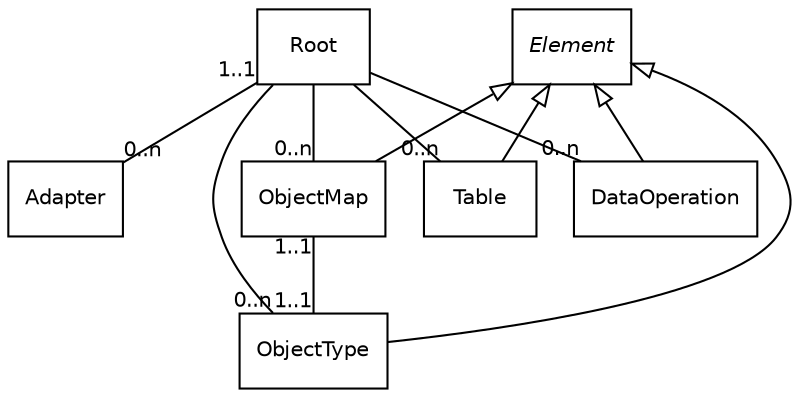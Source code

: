 #!/usr/local/bin/dot
#
# Class diagram 
# Generated by $Id$
#

digraph G {
	edge [fontname="Helvetica",fontsize=10,labelfontname="Helvetica",labelfontsize=10];
	node [fontname="Helvetica",fontsize=10,shape=record];
	// Root
	c0 [label="Root", fontname="Helvetica", fontcolor="black", fontsize=10.0];
	// Adapter
	c1 [label="Adapter", fontname="Helvetica", fontcolor="black", fontsize=10.0];
	// Element
	c2 [label="Element", fontname="Helvetica-Oblique", fontcolor="black", fontsize=10.0];
	// ObjectType
	c3 [label="ObjectType", fontname="Helvetica", fontcolor="black", fontsize=10.0];
	// ObjectMap
	c4 [label="ObjectMap", fontname="Helvetica", fontcolor="black", fontsize=10.0];
	// Table
	c5 [label="Table", fontname="Helvetica", fontcolor="black", fontsize=10.0];
	// DataOperation
	c6 [label="DataOperation", fontname="Helvetica", fontcolor="black", fontsize=10.0];
	// Root assoc Adapter
	c0 -> c1 [taillabel="1..1", label="", headlabel="0..n", fontname="Helvetica", fontcolor="black", fontsize=10.0, color="black", arrowhead=none];
	// Root assoc ObjectType
	c0 -> c3 [taillabel="", label="", headlabel="0..n", fontname="Helvetica", fontcolor="black", fontsize=10.0, color="black", arrowhead=none];
	// Root assoc ObjectMap
	c0 -> c4 [taillabel="", label="", headlabel="0..n", fontname="Helvetica", fontcolor="black", fontsize=10.0, color="black", arrowhead=none];
	// Root assoc Table
	c0 -> c5 [taillabel="", label="", headlabel="0..n", fontname="Helvetica", fontcolor="black", fontsize=10.0, color="black", arrowhead=none];
	// Root assoc DataOperation
	c0 -> c6 [taillabel="", label="", headlabel="0..n", fontname="Helvetica", fontcolor="black", fontsize=10.0, color="black", arrowhead=none];
	//ObjectType extends Element
	c2 -> c3 [dir=back,arrowtail=empty];
	//ObjectMap extends Element
	c2 -> c4 [dir=back,arrowtail=empty];
	// ObjectMap has ObjectType
	c4 -> c3 [taillabel="1..1", label="", headlabel="1..1", fontname="Helvetica", fontcolor="black", fontsize=10.0, color="black", arrowhead=none, arrowtail=ediamond];
	//Table extends Element
	c2 -> c5 [dir=back,arrowtail=empty];
	//DataOperation extends Element
	c2 -> c6 [dir=back,arrowtail=empty];
}


